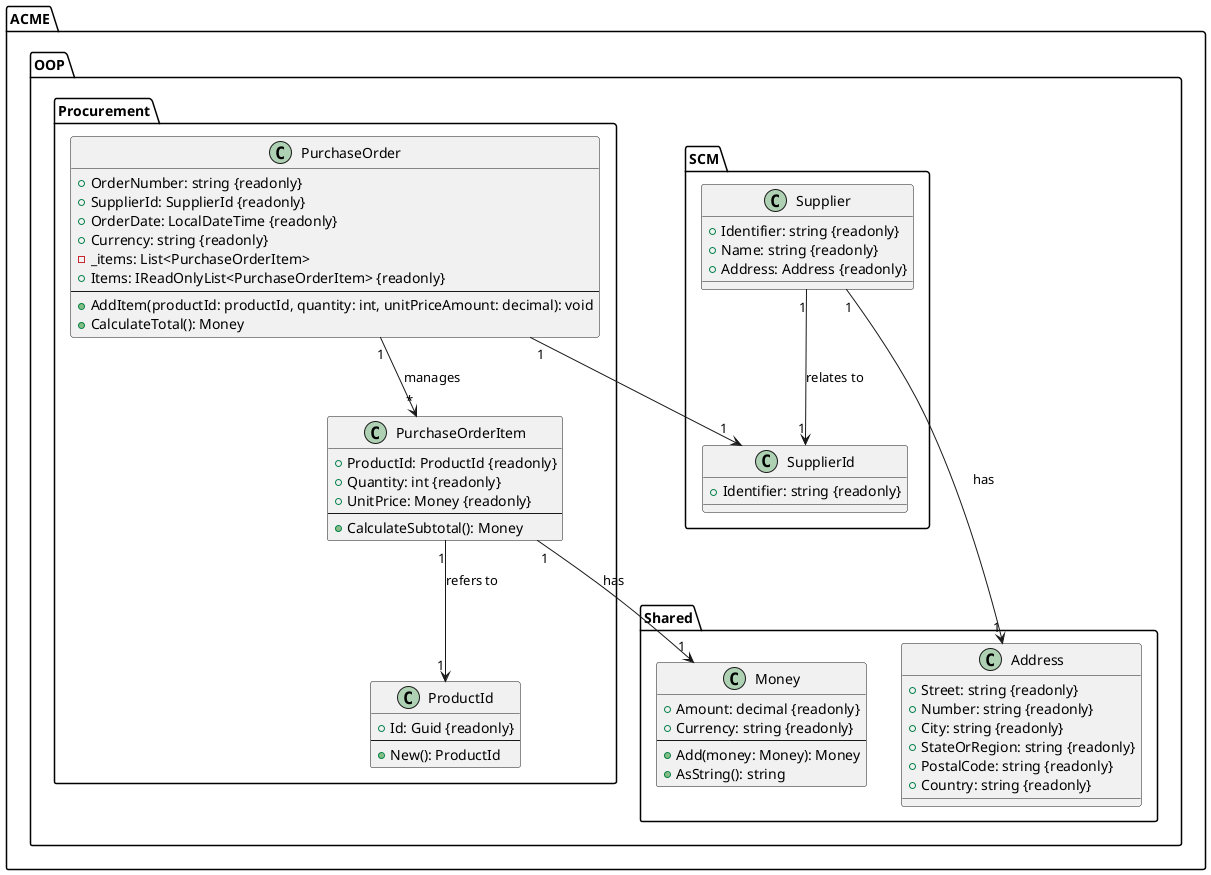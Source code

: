 @startuml  

skinparam monocrhome true

package "ACME.OOP.SCM" {
class "Supplier" as Supplier {
+Identifier: string {readonly}
+Name: string {readonly}
+Address: Address {readonly}
}
class "SupplierId" as SupplierId {
+Identifier: string {readonly}
}
Supplier "1" --> "1" SupplierId : relates to
}

package "ACME.OOP.Procurement" {
class "PurchaseOrder" as PO {
+OrderNumber: string {readonly}
+SupplierId: SupplierId {readonly}
+OrderDate: LocalDateTime {readonly}
+Currency: string {readonly}
-_items: List<PurchaseOrderItem>
+Items: IReadOnlyList<PurchaseOrderItem> {readonly}
--
+AddItem(productId: productId, quantity: int, unitPriceAmount: decimal): void
+CalculateTotal(): Money
}
class "PurchaseOrderItem" as POItem {
+ProductId: ProductId {readonly}
+Quantity: int {readonly}
+UnitPrice: Money {readonly}
--
+CalculateSubtotal(): Money
}
class "ProductId" as ProductId {
+Id: Guid {readonly}
--
+New(): ProductId
}
PO "1" --> "1" SupplierId
PO "1" --> "*" POItem : manages
POItem "1" --> "1" ProductId : refers to
}

package "ACME.OOP.Shared" {
class "Money" as Money {
+Amount: decimal {readonly}
+Currency: string {readonly}
--
+Add(money: Money): Money
+AsString(): string
}
class "Address" as Address {
+Street: string {readonly}
+Number: string {readonly}
+City: string {readonly}
+StateOrRegion: string {readonly}
+PostalCode: string {readonly}
+Country: string {readonly}
}
POItem "1" --> "1" Money : has
Supplier "1" --> "1" Address : has
}
@enduml